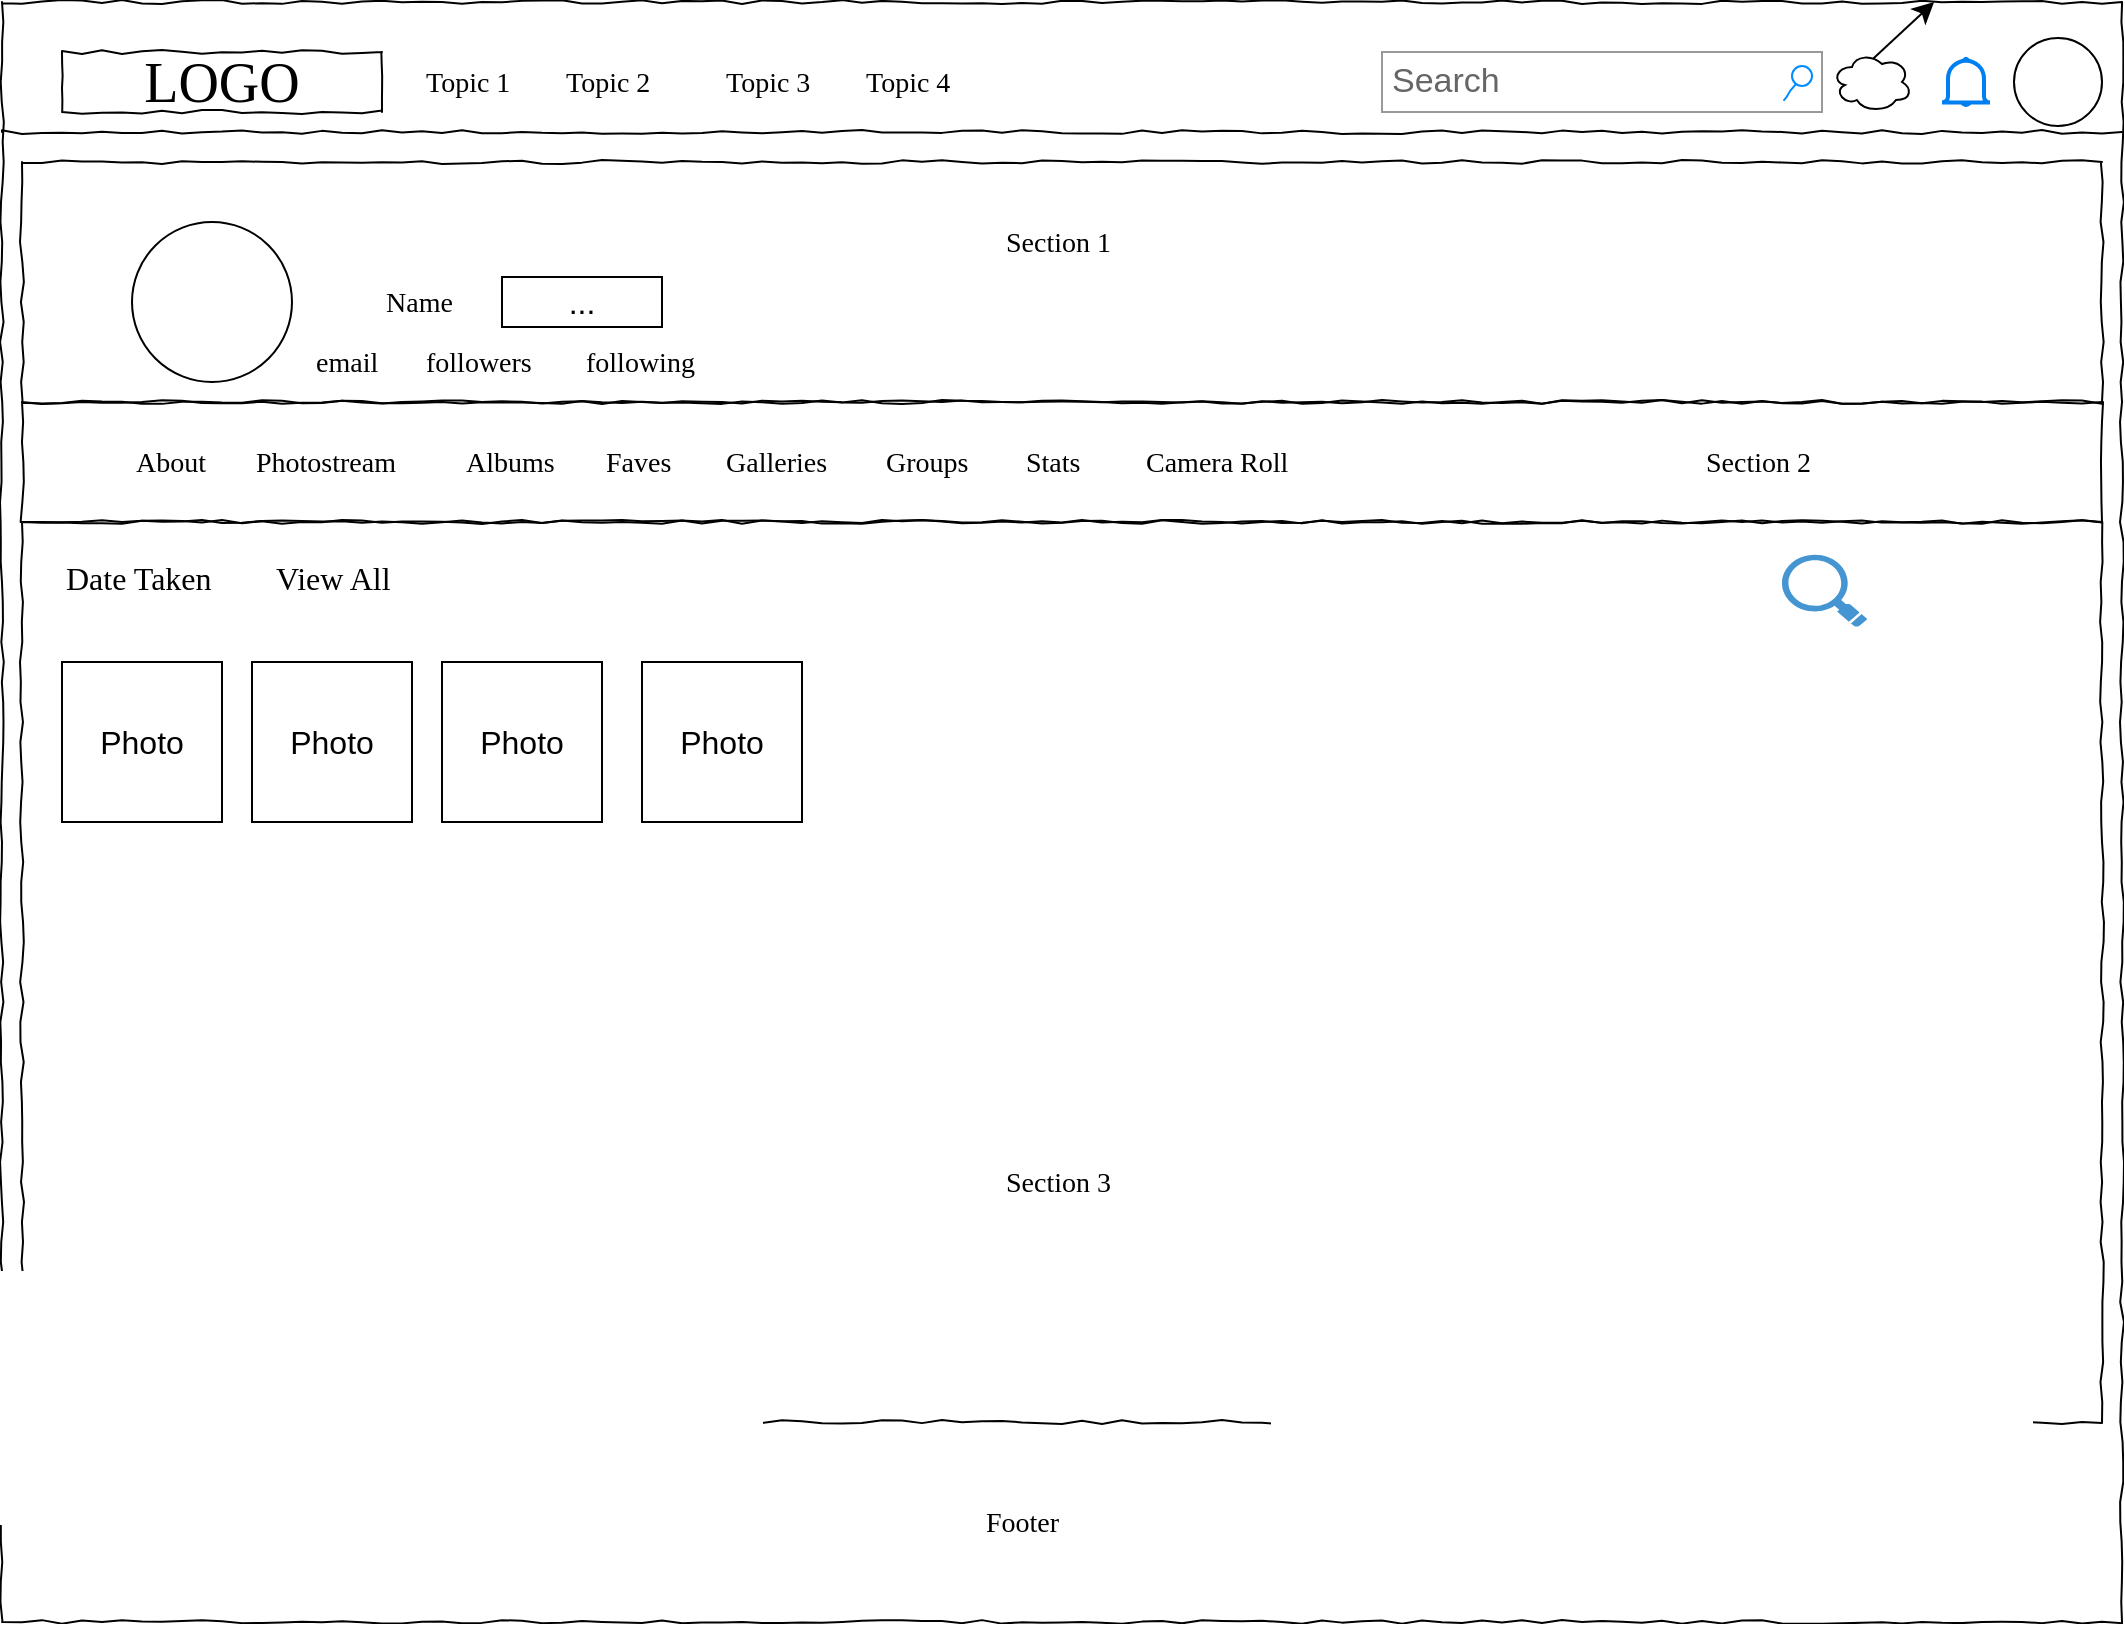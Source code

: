 <mxfile version="22.1.4" type="github">
  <diagram name="Page-1" id="03018318-947c-dd8e-b7a3-06fadd420f32">
    <mxGraphModel dx="1674" dy="782" grid="1" gridSize="10" guides="1" tooltips="1" connect="1" arrows="1" fold="1" page="1" pageScale="1" pageWidth="1100" pageHeight="850" background="none" math="0" shadow="0">
      <root>
        <mxCell id="0" />
        <mxCell id="1" parent="0" />
        <mxCell id="677b7b8949515195-1" value="" style="whiteSpace=wrap;html=1;rounded=0;shadow=0;labelBackgroundColor=none;strokeColor=#000000;strokeWidth=1;fillColor=none;fontFamily=Verdana;fontSize=12;fontColor=#000000;align=center;comic=1;" parent="1" vertex="1">
          <mxGeometry x="20" y="10" width="1060" height="810" as="geometry" />
        </mxCell>
        <mxCell id="677b7b8949515195-2" value="LOGO" style="whiteSpace=wrap;html=1;rounded=0;shadow=0;labelBackgroundColor=none;strokeWidth=1;fontFamily=Verdana;fontSize=28;align=center;comic=1;" parent="1" vertex="1">
          <mxGeometry x="50" y="35" width="160" height="30" as="geometry" />
        </mxCell>
        <mxCell id="677b7b8949515195-3" value="Search" style="strokeWidth=1;shadow=0;dashed=0;align=center;html=1;shape=mxgraph.mockup.forms.searchBox;strokeColor=#999999;mainText=;strokeColor2=#008cff;fontColor=#666666;fontSize=17;align=left;spacingLeft=3;rounded=0;labelBackgroundColor=none;comic=1;" parent="1" vertex="1">
          <mxGeometry x="710" y="35" width="220" height="30" as="geometry" />
        </mxCell>
        <mxCell id="677b7b8949515195-4" value="Topic 1" style="text;html=1;points=[];align=left;verticalAlign=top;spacingTop=-4;fontSize=14;fontFamily=Verdana" parent="1" vertex="1">
          <mxGeometry x="230" y="40" width="60" height="20" as="geometry" />
        </mxCell>
        <mxCell id="677b7b8949515195-5" value="Topic 2" style="text;html=1;points=[];align=left;verticalAlign=top;spacingTop=-4;fontSize=14;fontFamily=Verdana" parent="1" vertex="1">
          <mxGeometry x="300" y="40" width="60" height="20" as="geometry" />
        </mxCell>
        <mxCell id="677b7b8949515195-6" value="Topic 3" style="text;html=1;points=[];align=left;verticalAlign=top;spacingTop=-4;fontSize=14;fontFamily=Verdana" parent="1" vertex="1">
          <mxGeometry x="380" y="40" width="60" height="20" as="geometry" />
        </mxCell>
        <mxCell id="677b7b8949515195-7" value="Topic 4" style="text;html=1;points=[];align=left;verticalAlign=top;spacingTop=-4;fontSize=14;fontFamily=Verdana" parent="1" vertex="1">
          <mxGeometry x="450" y="40" width="60" height="20" as="geometry" />
        </mxCell>
        <mxCell id="677b7b8949515195-9" value="" style="line;strokeWidth=1;html=1;rounded=0;shadow=0;labelBackgroundColor=none;fillColor=none;fontFamily=Verdana;fontSize=14;fontColor=#000000;align=center;comic=1;" parent="1" vertex="1">
          <mxGeometry x="20" y="70" width="1060" height="10" as="geometry" />
        </mxCell>
        <mxCell id="677b7b8949515195-10" value="" style="whiteSpace=wrap;html=1;rounded=0;shadow=0;labelBackgroundColor=none;strokeWidth=1;fillColor=none;fontFamily=Verdana;fontSize=12;align=center;comic=1;" parent="1" vertex="1">
          <mxGeometry x="30" y="90" width="1040" height="120" as="geometry" />
        </mxCell>
        <mxCell id="677b7b8949515195-11" value="Section 1" style="text;html=1;points=[];align=left;verticalAlign=top;spacingTop=-4;fontSize=14;fontFamily=Verdana" parent="1" vertex="1">
          <mxGeometry x="520" y="120" width="60" height="20" as="geometry" />
        </mxCell>
        <mxCell id="677b7b8949515195-25" value="" style="whiteSpace=wrap;html=1;rounded=0;shadow=0;labelBackgroundColor=none;strokeWidth=1;fillColor=none;fontFamily=Verdana;fontSize=12;align=center;comic=1;" parent="1" vertex="1">
          <mxGeometry x="30" y="210" width="1040" height="60" as="geometry" />
        </mxCell>
        <mxCell id="677b7b8949515195-26" value="" style="whiteSpace=wrap;html=1;rounded=0;shadow=0;labelBackgroundColor=none;strokeWidth=1;fillColor=none;fontFamily=Verdana;fontSize=12;align=center;comic=1;" parent="1" vertex="1">
          <mxGeometry x="30" y="270" width="1040" height="450" as="geometry" />
        </mxCell>
        <mxCell id="XqxLafVs6NosBDWz7TMO-2" style="edgeStyle=none;curved=1;rounded=0;orthogonalLoop=1;jettySize=auto;html=1;exitX=0.16;exitY=0.55;exitDx=0;exitDy=0;exitPerimeter=0;fontSize=12;startSize=8;endSize=8;" parent="1" source="XqxLafVs6NosBDWz7TMO-1" target="677b7b8949515195-1" edge="1">
          <mxGeometry relative="1" as="geometry" />
        </mxCell>
        <mxCell id="XqxLafVs6NosBDWz7TMO-1" value="" style="ellipse;shape=cloud;whiteSpace=wrap;html=1;fontSize=16;" parent="1" vertex="1">
          <mxGeometry x="935" y="35" width="40" height="30" as="geometry" />
        </mxCell>
        <mxCell id="XqxLafVs6NosBDWz7TMO-3" value="" style="html=1;verticalLabelPosition=bottom;align=center;labelBackgroundColor=#ffffff;verticalAlign=top;strokeWidth=2;strokeColor=#0080F0;shadow=0;dashed=0;shape=mxgraph.ios7.icons.bell;fontSize=16;" parent="1" vertex="1">
          <mxGeometry x="990" y="38.45" width="24" height="23.1" as="geometry" />
        </mxCell>
        <mxCell id="XqxLafVs6NosBDWz7TMO-4" value="" style="ellipse;whiteSpace=wrap;html=1;aspect=fixed;fontSize=16;" parent="1" vertex="1">
          <mxGeometry x="1026" y="28" width="44" height="44" as="geometry" />
        </mxCell>
        <mxCell id="XqxLafVs6NosBDWz7TMO-5" value="Name&lt;br&gt;" style="text;html=1;points=[];align=left;verticalAlign=top;spacingTop=-4;fontSize=14;fontFamily=Verdana" parent="1" vertex="1">
          <mxGeometry x="210" y="150" width="110" height="20" as="geometry" />
        </mxCell>
        <mxCell id="XqxLafVs6NosBDWz7TMO-6" value="email&lt;br&gt;" style="text;html=1;points=[];align=left;verticalAlign=top;spacingTop=-4;fontSize=14;fontFamily=Verdana" parent="1" vertex="1">
          <mxGeometry x="175" y="180" width="60" height="20" as="geometry" />
        </mxCell>
        <mxCell id="XqxLafVs6NosBDWz7TMO-7" value="following&lt;br&gt;" style="text;html=1;points=[];align=left;verticalAlign=top;spacingTop=-4;fontSize=14;fontFamily=Verdana" parent="1" vertex="1">
          <mxGeometry x="310" y="180" width="60" height="20" as="geometry" />
        </mxCell>
        <mxCell id="XqxLafVs6NosBDWz7TMO-8" value="followers" style="text;html=1;points=[];align=left;verticalAlign=top;spacingTop=-4;fontSize=14;fontFamily=Verdana" parent="1" vertex="1">
          <mxGeometry x="230" y="180" width="60" height="20" as="geometry" />
        </mxCell>
        <mxCell id="XqxLafVs6NosBDWz7TMO-9" value="" style="ellipse;whiteSpace=wrap;html=1;aspect=fixed;fontSize=16;" parent="1" vertex="1">
          <mxGeometry x="85" y="120" width="80" height="80" as="geometry" />
        </mxCell>
        <mxCell id="XqxLafVs6NosBDWz7TMO-11" value="..." style="rounded=0;whiteSpace=wrap;html=1;fontSize=16;" parent="1" vertex="1">
          <mxGeometry x="270" y="147.5" width="80" height="25" as="geometry" />
        </mxCell>
        <mxCell id="XqxLafVs6NosBDWz7TMO-12" value="Section 2" style="text;html=1;points=[];align=left;verticalAlign=top;spacingTop=-4;fontSize=14;fontFamily=Verdana" parent="1" vertex="1">
          <mxGeometry x="870" y="230" width="60" height="20" as="geometry" />
        </mxCell>
        <mxCell id="XqxLafVs6NosBDWz7TMO-13" value="Stats" style="text;html=1;points=[];align=left;verticalAlign=top;spacingTop=-4;fontSize=14;fontFamily=Verdana" parent="1" vertex="1">
          <mxGeometry x="530" y="230" width="60" height="20" as="geometry" />
        </mxCell>
        <mxCell id="XqxLafVs6NosBDWz7TMO-14" value="Groups" style="text;html=1;points=[];align=left;verticalAlign=top;spacingTop=-4;fontSize=14;fontFamily=Verdana" parent="1" vertex="1">
          <mxGeometry x="460" y="230" width="60" height="20" as="geometry" />
        </mxCell>
        <mxCell id="XqxLafVs6NosBDWz7TMO-15" value="Galleries" style="text;html=1;points=[];align=left;verticalAlign=top;spacingTop=-4;fontSize=14;fontFamily=Verdana" parent="1" vertex="1">
          <mxGeometry x="380" y="230" width="60" height="20" as="geometry" />
        </mxCell>
        <mxCell id="XqxLafVs6NosBDWz7TMO-16" value="Faves" style="text;html=1;points=[];align=left;verticalAlign=top;spacingTop=-4;fontSize=14;fontFamily=Verdana" parent="1" vertex="1">
          <mxGeometry x="320" y="230" width="60" height="20" as="geometry" />
        </mxCell>
        <mxCell id="XqxLafVs6NosBDWz7TMO-17" value="Albums" style="text;html=1;points=[];align=left;verticalAlign=top;spacingTop=-4;fontSize=14;fontFamily=Verdana" parent="1" vertex="1">
          <mxGeometry x="250" y="230" width="60" height="20" as="geometry" />
        </mxCell>
        <mxCell id="XqxLafVs6NosBDWz7TMO-18" value="Photostream" style="text;html=1;points=[];align=left;verticalAlign=top;spacingTop=-4;fontSize=14;fontFamily=Verdana" parent="1" vertex="1">
          <mxGeometry x="145" y="230" width="60" height="20" as="geometry" />
        </mxCell>
        <mxCell id="XqxLafVs6NosBDWz7TMO-19" value="About" style="text;html=1;points=[];align=left;verticalAlign=top;spacingTop=-4;fontSize=14;fontFamily=Verdana" parent="1" vertex="1">
          <mxGeometry x="85" y="230" width="60" height="20" as="geometry" />
        </mxCell>
        <mxCell id="XqxLafVs6NosBDWz7TMO-20" value="Camera Roll&lt;br&gt;" style="text;html=1;points=[];align=left;verticalAlign=top;spacingTop=-4;fontSize=14;fontFamily=Verdana" parent="1" vertex="1">
          <mxGeometry x="590" y="230" width="60" height="20" as="geometry" />
        </mxCell>
        <mxCell id="XqxLafVs6NosBDWz7TMO-21" value="Section 3" style="text;html=1;points=[];align=left;verticalAlign=top;spacingTop=-4;fontSize=14;fontFamily=Verdana" parent="1" vertex="1">
          <mxGeometry x="520" y="590" width="60" height="20" as="geometry" />
        </mxCell>
        <mxCell id="XqxLafVs6NosBDWz7TMO-23" value="Photo" style="whiteSpace=wrap;html=1;aspect=fixed;fontSize=16;" parent="1" vertex="1">
          <mxGeometry x="50" y="340" width="80" height="80" as="geometry" />
        </mxCell>
        <mxCell id="XqxLafVs6NosBDWz7TMO-24" value="Photo" style="whiteSpace=wrap;html=1;aspect=fixed;fontSize=16;" parent="1" vertex="1">
          <mxGeometry x="145" y="340" width="80" height="80" as="geometry" />
        </mxCell>
        <mxCell id="XqxLafVs6NosBDWz7TMO-25" value="Photo" style="whiteSpace=wrap;html=1;aspect=fixed;fontSize=16;" parent="1" vertex="1">
          <mxGeometry x="240" y="340" width="80" height="80" as="geometry" />
        </mxCell>
        <mxCell id="XqxLafVs6NosBDWz7TMO-26" value="Photo" style="whiteSpace=wrap;html=1;aspect=fixed;fontSize=16;" parent="1" vertex="1">
          <mxGeometry x="340" y="340" width="80" height="80" as="geometry" />
        </mxCell>
        <mxCell id="XqxLafVs6NosBDWz7TMO-28" value="Footer&lt;br&gt;" style="text;html=1;points=[];align=left;verticalAlign=top;spacingTop=-4;fontSize=14;fontFamily=Verdana" parent="1" vertex="1">
          <mxGeometry x="510" y="760" width="60" height="20" as="geometry" />
        </mxCell>
        <mxCell id="lGtCB0zfz3Ifs_rFVlkk-1" value="" style="shape=image;html=1;verticalAlign=top;verticalLabelPosition=bottom;labelBackgroundColor=#ffffff;imageAspect=0;aspect=fixed;image=https://cdn1.iconfinder.com/data/icons/material-core/18/create-128.png" vertex="1" parent="1">
          <mxGeometry x="870" y="290" width="29" height="29" as="geometry" />
        </mxCell>
        <mxCell id="lGtCB0zfz3Ifs_rFVlkk-2" value="" style="shadow=0;dashed=0;html=1;strokeColor=none;fillColor=#4495D1;labelPosition=center;verticalLabelPosition=bottom;verticalAlign=top;align=center;outlineConnect=0;shape=mxgraph.veeam.magnifying_glass;pointerEvents=1;" vertex="1" parent="1">
          <mxGeometry x="910" y="286.4" width="42.6" height="36.2" as="geometry" />
        </mxCell>
        <mxCell id="lGtCB0zfz3Ifs_rFVlkk-3" value="" style="shape=image;html=1;verticalAlign=top;verticalLabelPosition=bottom;labelBackgroundColor=#ffffff;imageAspect=0;aspect=fixed;image=https://cdn2.iconfinder.com/data/icons/boxicons-regular-vol-3/24/bx-slideshow-128.png" vertex="1" parent="1">
          <mxGeometry x="960" y="279.5" width="50" height="50" as="geometry" />
        </mxCell>
        <mxCell id="lGtCB0zfz3Ifs_rFVlkk-4" value="" style="shape=image;html=1;verticalAlign=top;verticalLabelPosition=bottom;labelBackgroundColor=#ffffff;imageAspect=0;aspect=fixed;image=https://cdn0.iconfinder.com/data/icons/phosphor-regular-vol-4/256/share-network-128.png" vertex="1" parent="1">
          <mxGeometry x="1014" y="283.5" width="42" height="42" as="geometry" />
        </mxCell>
        <mxCell id="lGtCB0zfz3Ifs_rFVlkk-5" value="Date Taken&lt;br&gt;" style="text;html=1;points=[];align=left;verticalAlign=top;spacingTop=-4;fontSize=16;fontFamily=Verdana" vertex="1" parent="1">
          <mxGeometry x="50" y="286.4" width="60" height="20" as="geometry" />
        </mxCell>
        <mxCell id="lGtCB0zfz3Ifs_rFVlkk-6" value="View All" style="text;html=1;points=[];align=left;verticalAlign=top;spacingTop=-4;fontSize=16;fontFamily=Verdana" vertex="1" parent="1">
          <mxGeometry x="155" y="286.4" width="60" height="20" as="geometry" />
        </mxCell>
      </root>
    </mxGraphModel>
  </diagram>
</mxfile>
